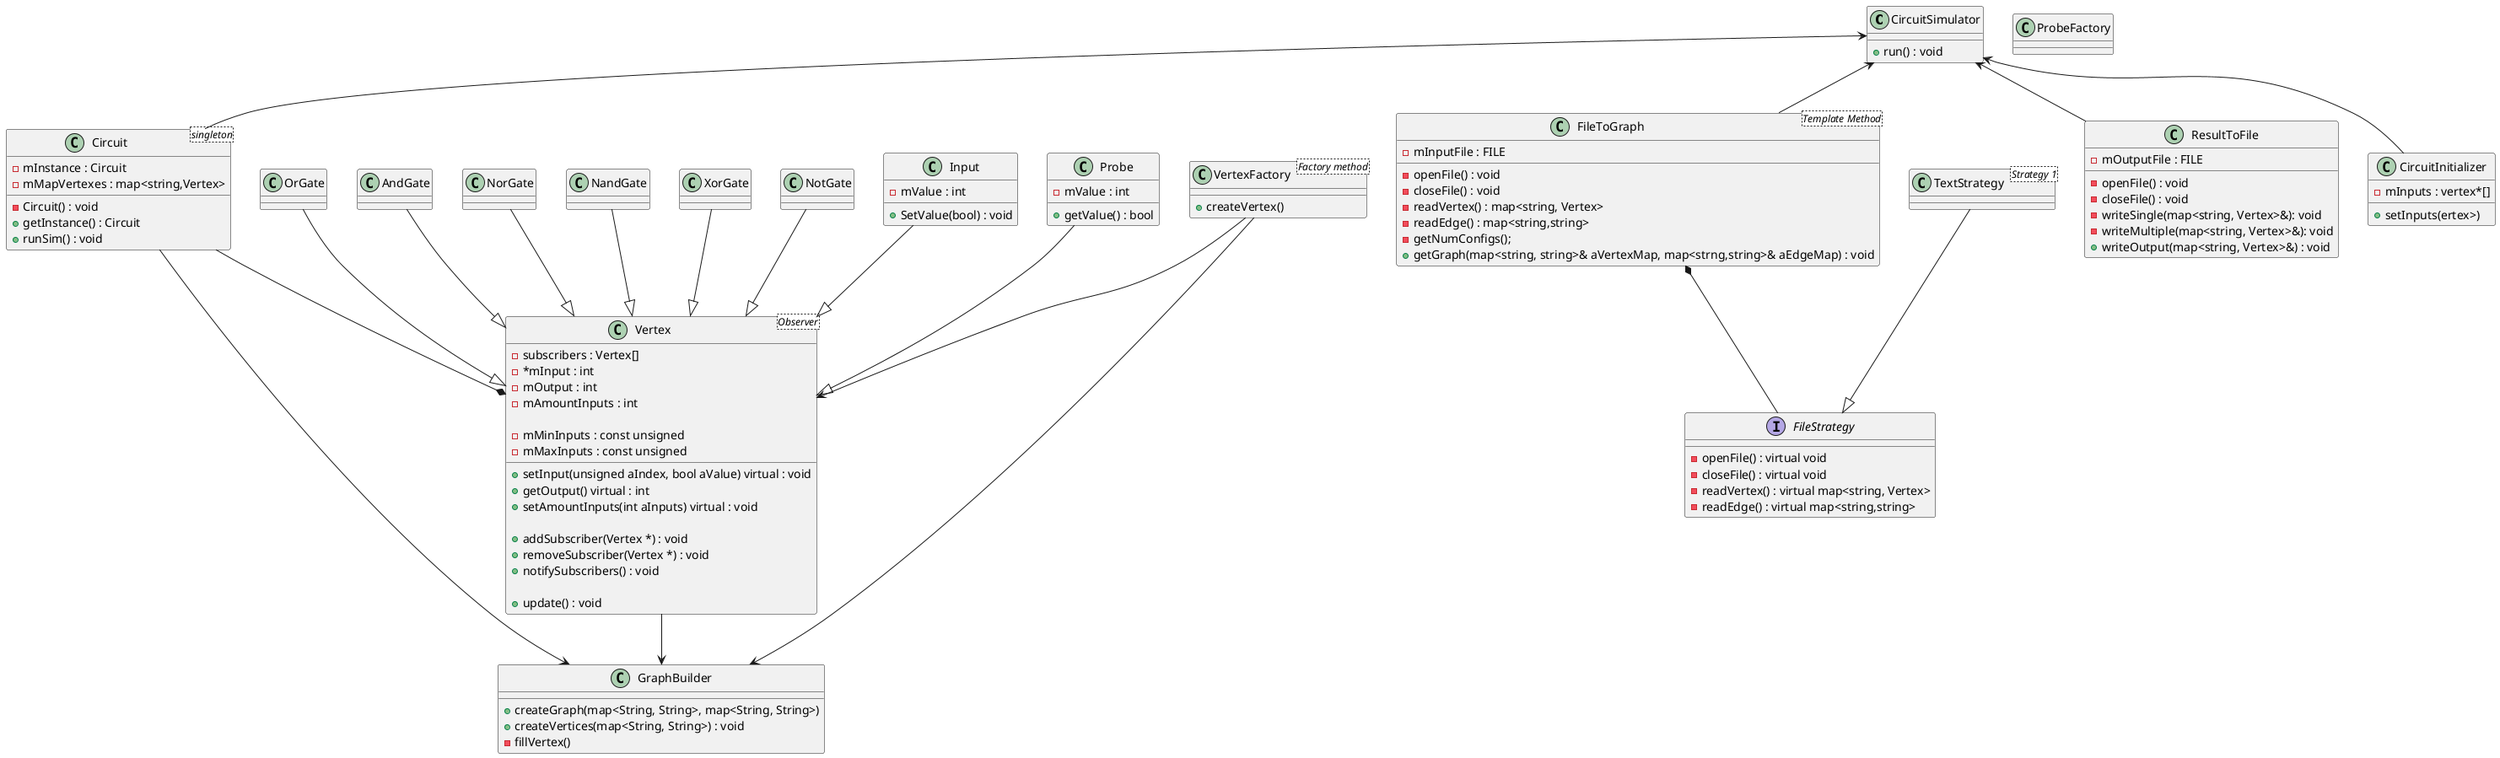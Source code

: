 @startuml classdiagram


class CircuitSimulator{
    + run() : void
}

class Circuit <singleton>{
    - mInstance : Circuit
    - mMapVertexes : map<string,Vertex>
    - Circuit() : void
    + getInstance() : Circuit
    + runSim() : void
}

class FileToGraph <Template Method> {
    - mInputFile : FILE

    - openFile() : void
    - closeFile() : void
    - readVertex() : map<string, Vertex>
    - readEdge() : map<string,string>
    - getNumConfigs();
    + getGraph(map<string, string>& aVertexMap, map<strng,string>& aEdgeMap) : void 
    ' vertexMap :first string name of vertex second string type

}

'TODO interface voor verschillende strategies
'TODO check of hierby dependency injection van toepassing is

interface FileStrategy {
    - openFile() : virtual void
    - closeFile() : virtual void
    - readVertex() : virtual map<string, Vertex>
    - readEdge() : virtual map<string,string>
}

class TextStrategy <Strategy 1> {
}

class ResultToFile {
    - mOutputFile : FILE

    - openFile() : void
    - closeFile() : void
    - writeSingle(map<string, Vertex>&): void
    - writeMultiple(map<string, Vertex>&): void
    + writeOutput(map<string, Vertex>&) : void
}

class CircuitInitializer{
    - mInputs : vertex*[]

    + setInputs(ertex>)
}

class OrGate{

}

class AndGate{

}

class NorGate{

}

class NandGate{

}

class XorGate{

}

class NotGate{

}

class Vertex <Observer> {
    + setInput(unsigned aIndex, bool aValue) virtual : void
    + getOutput() virtual : int
    + setAmountInputs(int aInputs) virtual : void

    + addSubscriber(Vertex *) : void
    + removeSubscriber(Vertex *) : void
    + notifySubscribers() : void
    
    + update() : void

    - subscribers : Vertex[]
    - *mInput : int
    - mOutput : int
    - mAmountInputs : int

    - mMinInputs : const unsigned
    - mMaxInputs : const unsigned
}

class Input {
    - mValue : int

    + SetValue(bool) : void

}

class Probe {
    - mValue : int

    + getValue() : bool
}

class VertexFactory <Factory method> {
    + createVertex()
}

class ProbeFactory{
    
}

class GraphBuilder {
    + createGraph(map<String, String>, map<String, String>)
    'Only create the vertices (make the vertices subscribe to its inputs)
    + createVertices(map<String, String>) : void
    - fillVertex()
}

VertexFactory --> GraphBuilder
Vertex --> GraphBuilder
Circuit --> GraphBuilder
Circuit --* Vertex
VertexFactory --> Vertex

FileToGraph *-- FileStrategy
TextStrategy --|> FileStrategy

CircuitSimulator <-- FileToGraph
CircuitSimulator <-- ResultToFile
CircuitSimulator <-- Circuit
CircuitSimulator <-- CircuitInitializer

OrGate --|> Vertex
NorGate --|> Vertex
AndGate --|> Vertex
NandGate --|> Vertex
XorGate --|> Vertex
NotGate --|> Vertex

Input --|> Vertex
Probe --|> Vertex

@enduml